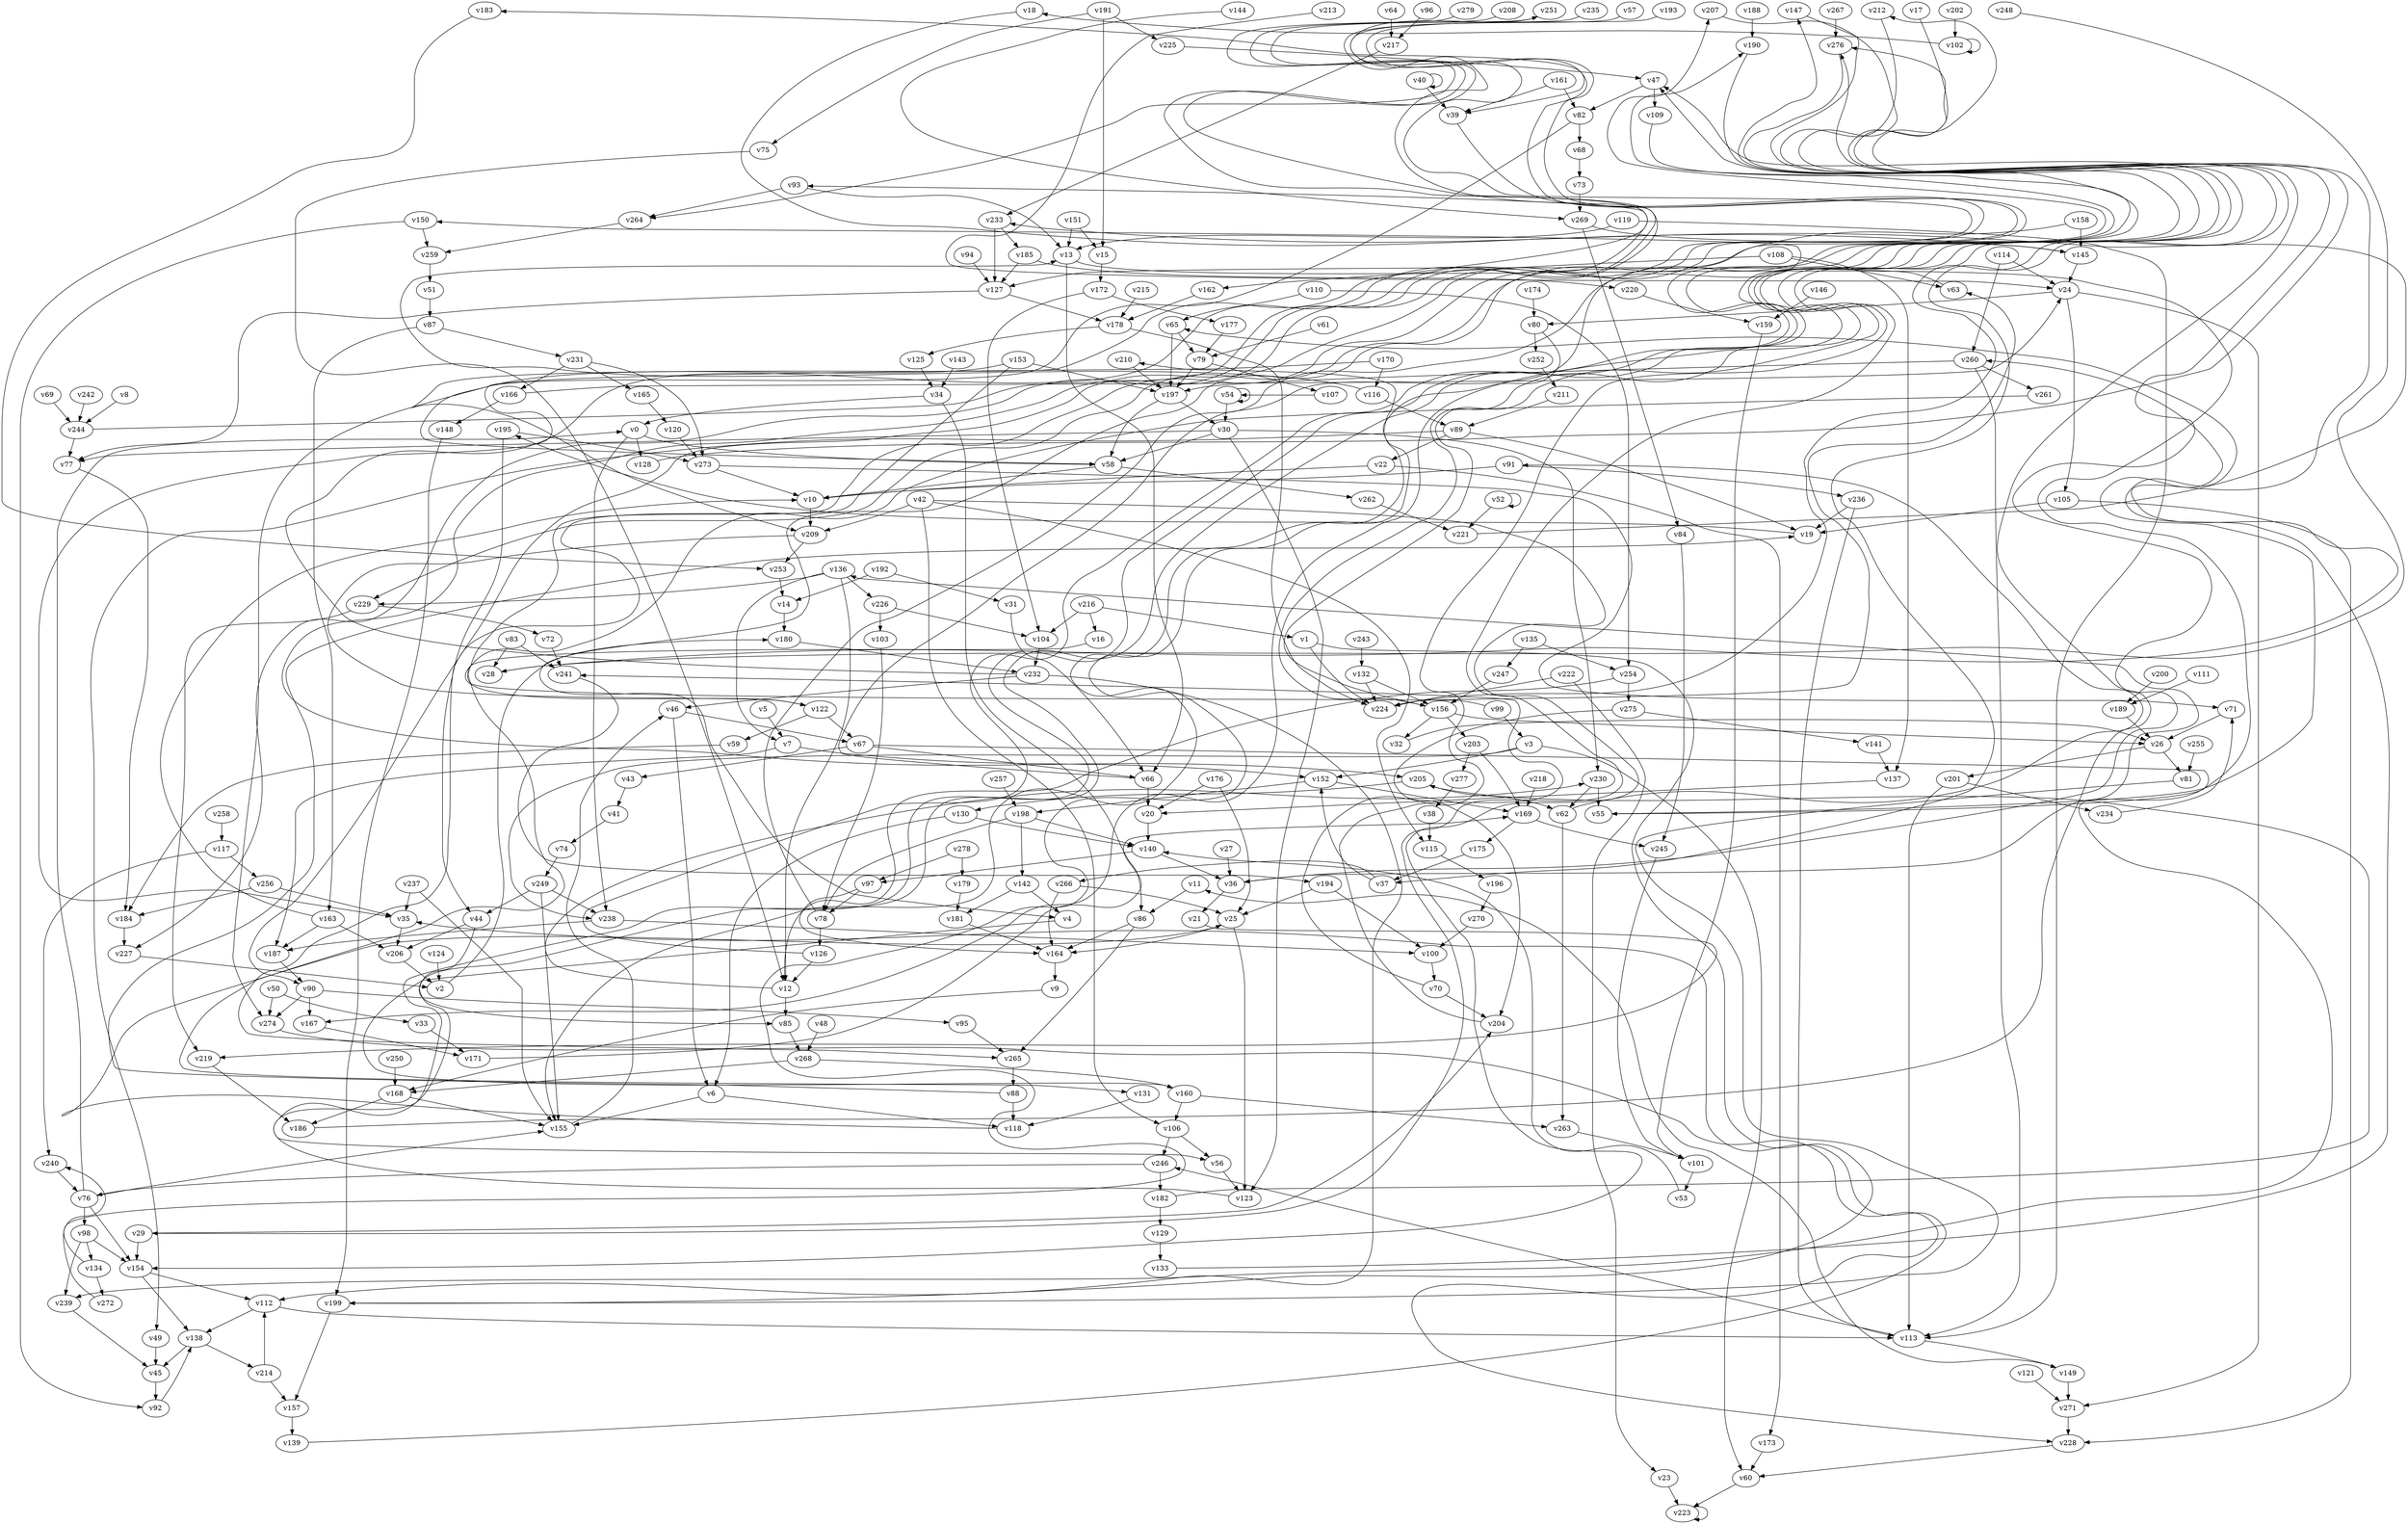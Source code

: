 // Benchmark game 417 - 280 vertices
// time_bound: 134
// targets: v3
digraph G {
    v0 [name="v0", player=0];
    v1 [name="v1", player=1];
    v2 [name="v2", player=1];
    v3 [name="v3", player=1, target=1];
    v4 [name="v4", player=1];
    v5 [name="v5", player=0];
    v6 [name="v6", player=0];
    v7 [name="v7", player=0];
    v8 [name="v8", player=1];
    v9 [name="v9", player=1];
    v10 [name="v10", player=0];
    v11 [name="v11", player=0];
    v12 [name="v12", player=0];
    v13 [name="v13", player=1];
    v14 [name="v14", player=1];
    v15 [name="v15", player=1];
    v16 [name="v16", player=1];
    v17 [name="v17", player=0];
    v18 [name="v18", player=1];
    v19 [name="v19", player=0];
    v20 [name="v20", player=0];
    v21 [name="v21", player=1];
    v22 [name="v22", player=0];
    v23 [name="v23", player=0];
    v24 [name="v24", player=0];
    v25 [name="v25", player=1];
    v26 [name="v26", player=0];
    v27 [name="v27", player=1];
    v28 [name="v28", player=0];
    v29 [name="v29", player=0];
    v30 [name="v30", player=0];
    v31 [name="v31", player=1];
    v32 [name="v32", player=1];
    v33 [name="v33", player=0];
    v34 [name="v34", player=0];
    v35 [name="v35", player=1];
    v36 [name="v36", player=0];
    v37 [name="v37", player=1];
    v38 [name="v38", player=0];
    v39 [name="v39", player=1];
    v40 [name="v40", player=0];
    v41 [name="v41", player=0];
    v42 [name="v42", player=0];
    v43 [name="v43", player=1];
    v44 [name="v44", player=1];
    v45 [name="v45", player=1];
    v46 [name="v46", player=0];
    v47 [name="v47", player=1];
    v48 [name="v48", player=0];
    v49 [name="v49", player=0];
    v50 [name="v50", player=1];
    v51 [name="v51", player=0];
    v52 [name="v52", player=0];
    v53 [name="v53", player=0];
    v54 [name="v54", player=0];
    v55 [name="v55", player=0];
    v56 [name="v56", player=1];
    v57 [name="v57", player=0];
    v58 [name="v58", player=0];
    v59 [name="v59", player=1];
    v60 [name="v60", player=0];
    v61 [name="v61", player=0];
    v62 [name="v62", player=0];
    v63 [name="v63", player=0];
    v64 [name="v64", player=0];
    v65 [name="v65", player=0];
    v66 [name="v66", player=1];
    v67 [name="v67", player=0];
    v68 [name="v68", player=1];
    v69 [name="v69", player=0];
    v70 [name="v70", player=1];
    v71 [name="v71", player=1];
    v72 [name="v72", player=0];
    v73 [name="v73", player=1];
    v74 [name="v74", player=1];
    v75 [name="v75", player=0];
    v76 [name="v76", player=1];
    v77 [name="v77", player=1];
    v78 [name="v78", player=0];
    v79 [name="v79", player=0];
    v80 [name="v80", player=0];
    v81 [name="v81", player=1];
    v82 [name="v82", player=1];
    v83 [name="v83", player=0];
    v84 [name="v84", player=0];
    v85 [name="v85", player=1];
    v86 [name="v86", player=1];
    v87 [name="v87", player=0];
    v88 [name="v88", player=0];
    v89 [name="v89", player=1];
    v90 [name="v90", player=1];
    v91 [name="v91", player=0];
    v92 [name="v92", player=1];
    v93 [name="v93", player=0];
    v94 [name="v94", player=1];
    v95 [name="v95", player=1];
    v96 [name="v96", player=1];
    v97 [name="v97", player=1];
    v98 [name="v98", player=1];
    v99 [name="v99", player=1];
    v100 [name="v100", player=1];
    v101 [name="v101", player=1];
    v102 [name="v102", player=1];
    v103 [name="v103", player=1];
    v104 [name="v104", player=0];
    v105 [name="v105", player=1];
    v106 [name="v106", player=0];
    v107 [name="v107", player=0];
    v108 [name="v108", player=0];
    v109 [name="v109", player=1];
    v110 [name="v110", player=0];
    v111 [name="v111", player=0];
    v112 [name="v112", player=1];
    v113 [name="v113", player=1];
    v114 [name="v114", player=1];
    v115 [name="v115", player=1];
    v116 [name="v116", player=0];
    v117 [name="v117", player=1];
    v118 [name="v118", player=1];
    v119 [name="v119", player=0];
    v120 [name="v120", player=0];
    v121 [name="v121", player=1];
    v122 [name="v122", player=0];
    v123 [name="v123", player=1];
    v124 [name="v124", player=1];
    v125 [name="v125", player=0];
    v126 [name="v126", player=1];
    v127 [name="v127", player=0];
    v128 [name="v128", player=0];
    v129 [name="v129", player=0];
    v130 [name="v130", player=0];
    v131 [name="v131", player=1];
    v132 [name="v132", player=0];
    v133 [name="v133", player=0];
    v134 [name="v134", player=0];
    v135 [name="v135", player=0];
    v136 [name="v136", player=1];
    v137 [name="v137", player=0];
    v138 [name="v138", player=0];
    v139 [name="v139", player=1];
    v140 [name="v140", player=0];
    v141 [name="v141", player=0];
    v142 [name="v142", player=0];
    v143 [name="v143", player=0];
    v144 [name="v144", player=0];
    v145 [name="v145", player=0];
    v146 [name="v146", player=0];
    v147 [name="v147", player=0];
    v148 [name="v148", player=0];
    v149 [name="v149", player=1];
    v150 [name="v150", player=1];
    v151 [name="v151", player=1];
    v152 [name="v152", player=0];
    v153 [name="v153", player=0];
    v154 [name="v154", player=1];
    v155 [name="v155", player=0];
    v156 [name="v156", player=1];
    v157 [name="v157", player=1];
    v158 [name="v158", player=0];
    v159 [name="v159", player=0];
    v160 [name="v160", player=0];
    v161 [name="v161", player=1];
    v162 [name="v162", player=0];
    v163 [name="v163", player=0];
    v164 [name="v164", player=0];
    v165 [name="v165", player=1];
    v166 [name="v166", player=1];
    v167 [name="v167", player=1];
    v168 [name="v168", player=0];
    v169 [name="v169", player=0];
    v170 [name="v170", player=0];
    v171 [name="v171", player=0];
    v172 [name="v172", player=0];
    v173 [name="v173", player=1];
    v174 [name="v174", player=0];
    v175 [name="v175", player=1];
    v176 [name="v176", player=1];
    v177 [name="v177", player=1];
    v178 [name="v178", player=1];
    v179 [name="v179", player=0];
    v180 [name="v180", player=0];
    v181 [name="v181", player=0];
    v182 [name="v182", player=0];
    v183 [name="v183", player=1];
    v184 [name="v184", player=1];
    v185 [name="v185", player=0];
    v186 [name="v186", player=0];
    v187 [name="v187", player=0];
    v188 [name="v188", player=0];
    v189 [name="v189", player=1];
    v190 [name="v190", player=1];
    v191 [name="v191", player=1];
    v192 [name="v192", player=1];
    v193 [name="v193", player=1];
    v194 [name="v194", player=0];
    v195 [name="v195", player=0];
    v196 [name="v196", player=0];
    v197 [name="v197", player=0];
    v198 [name="v198", player=0];
    v199 [name="v199", player=0];
    v200 [name="v200", player=1];
    v201 [name="v201", player=1];
    v202 [name="v202", player=0];
    v203 [name="v203", player=0];
    v204 [name="v204", player=0];
    v205 [name="v205", player=0];
    v206 [name="v206", player=0];
    v207 [name="v207", player=0];
    v208 [name="v208", player=0];
    v209 [name="v209", player=1];
    v210 [name="v210", player=0];
    v211 [name="v211", player=0];
    v212 [name="v212", player=1];
    v213 [name="v213", player=1];
    v214 [name="v214", player=0];
    v215 [name="v215", player=1];
    v216 [name="v216", player=0];
    v217 [name="v217", player=0];
    v218 [name="v218", player=1];
    v219 [name="v219", player=1];
    v220 [name="v220", player=1];
    v221 [name="v221", player=1];
    v222 [name="v222", player=0];
    v223 [name="v223", player=0];
    v224 [name="v224", player=1];
    v225 [name="v225", player=1];
    v226 [name="v226", player=1];
    v227 [name="v227", player=0];
    v228 [name="v228", player=1];
    v229 [name="v229", player=0];
    v230 [name="v230", player=1];
    v231 [name="v231", player=0];
    v232 [name="v232", player=1];
    v233 [name="v233", player=1];
    v234 [name="v234", player=1];
    v235 [name="v235", player=1];
    v236 [name="v236", player=0];
    v237 [name="v237", player=0];
    v238 [name="v238", player=0];
    v239 [name="v239", player=0];
    v240 [name="v240", player=1];
    v241 [name="v241", player=0];
    v242 [name="v242", player=0];
    v243 [name="v243", player=1];
    v244 [name="v244", player=1];
    v245 [name="v245", player=0];
    v246 [name="v246", player=0];
    v247 [name="v247", player=1];
    v248 [name="v248", player=0];
    v249 [name="v249", player=0];
    v250 [name="v250", player=0];
    v251 [name="v251", player=0];
    v252 [name="v252", player=1];
    v253 [name="v253", player=0];
    v254 [name="v254", player=0];
    v255 [name="v255", player=0];
    v256 [name="v256", player=0];
    v257 [name="v257", player=1];
    v258 [name="v258", player=0];
    v259 [name="v259", player=0];
    v260 [name="v260", player=1];
    v261 [name="v261", player=1];
    v262 [name="v262", player=1];
    v263 [name="v263", player=1];
    v264 [name="v264", player=0];
    v265 [name="v265", player=0];
    v266 [name="v266", player=0];
    v267 [name="v267", player=0];
    v268 [name="v268", player=1];
    v269 [name="v269", player=0];
    v270 [name="v270", player=0];
    v271 [name="v271", player=0];
    v272 [name="v272", player=1];
    v273 [name="v273", player=0];
    v274 [name="v274", player=1];
    v275 [name="v275", player=0];
    v276 [name="v276", player=1];
    v277 [name="v277", player=0];
    v278 [name="v278", player=1];
    v279 [name="v279", player=1];

    v0 -> v58;
    v1 -> v199 [constraint="t >= 1"];
    v2 -> v180;
    v3 -> v238 [constraint="t mod 4 == 3"];
    v4 -> v160 [constraint="t < 11"];
    v5 -> v7;
    v6 -> v118;
    v7 -> v152;
    v8 -> v244;
    v9 -> v168 [constraint="t mod 4 == 3"];
    v10 -> v209;
    v11 -> v86;
    v12 -> v230 [constraint="t >= 4"];
    v13 -> v239 [constraint="t mod 5 == 2"];
    v14 -> v180;
    v15 -> v172;
    v16 -> v122 [constraint="t mod 5 == 0"];
    v17 -> v36 [constraint="t mod 4 == 0"];
    v18 -> v145 [constraint="t < 13"];
    v19 -> v195 [constraint="t < 14"];
    v20 -> v140;
    v21 -> v219 [constraint="t mod 3 == 1"];
    v22 -> v10;
    v23 -> v223;
    v24 -> v271;
    v25 -> v123;
    v26 -> v201;
    v27 -> v36;
    v28 -> v212 [constraint="t mod 4 == 3"];
    v29 -> v204 [constraint="t >= 3"];
    v30 -> v230;
    v31 -> v66;
    v32 -> v26 [constraint="t < 5"];
    v33 -> v171;
    v34 -> v0;
    v35 -> v206;
    v36 -> v136 [constraint="t >= 5"];
    v37 -> v266 [constraint="t mod 4 == 0"];
    v38 -> v115;
    v39 -> v90 [constraint="t mod 3 == 1"];
    v40 -> v40;
    v41 -> v74;
    v42 -> v154 [constraint="t mod 4 == 1"];
    v43 -> v41;
    v44 -> v85 [constraint="t >= 5"];
    v45 -> v92;
    v46 -> v67;
    v47 -> v109;
    v48 -> v268;
    v49 -> v45;
    v50 -> v33;
    v51 -> v87;
    v52 -> v221;
    v53 -> v140;
    v54 -> v54;
    v55 -> v260 [constraint="t >= 2"];
    v56 -> v123;
    v57 -> v205 [constraint="t < 13"];
    v58 -> v10;
    v59 -> v184 [constraint="t < 14"];
    v60 -> v223;
    v61 -> v79;
    v62 -> v91 [constraint="t mod 4 == 2"];
    v63 -> v127 [constraint="t < 12"];
    v64 -> v217;
    v65 -> v197;
    v66 -> v150 [constraint="t mod 2 == 1"];
    v67 -> v55 [constraint="t mod 2 == 1"];
    v68 -> v73;
    v69 -> v244;
    v70 -> v47 [constraint="t < 12"];
    v71 -> v26;
    v72 -> v241;
    v73 -> v269;
    v74 -> v249;
    v75 -> v12;
    v76 -> v155 [constraint="t >= 1"];
    v77 -> v184;
    v78 -> v207 [constraint="t < 8"];
    v79 -> v107;
    v80 -> v155 [constraint="t < 7"];
    v81 -> v199 [constraint="t < 14"];
    v82 -> v58 [constraint="t mod 2 == 1"];
    v83 -> v241;
    v84 -> v245;
    v85 -> v268;
    v86 -> v164;
    v87 -> v163;
    v88 -> v19 [constraint="t >= 2"];
    v89 -> v22;
    v90 -> v167;
    v91 -> v10;
    v92 -> v138;
    v93 -> v264;
    v94 -> v127;
    v95 -> v265;
    v96 -> v217 [constraint="t >= 5"];
    v97 -> v164 [constraint="t < 13"];
    v98 -> v134;
    v99 -> v183 [constraint="t >= 1"];
    v100 -> v70;
    v101 -> v53;
    v102 -> v18 [constraint="t < 8"];
    v103 -> v78;
    v104 -> v232;
    v105 -> v228;
    v106 -> v56;
    v107 -> v54 [constraint="t < 12"];
    v108 -> v162;
    v109 -> v56 [constraint="t < 13"];
    v110 -> v65;
    v111 -> v189;
    v112 -> v138;
    v113 -> v246;
    v114 -> v260;
    v115 -> v196;
    v116 -> v13 [constraint="t < 8"];
    v117 -> v256;
    v118 -> v25 [constraint="t < 9"];
    v119 -> v13;
    v120 -> v273;
    v121 -> v271;
    v122 -> v67;
    v123 -> v47 [constraint="t >= 3"];
    v124 -> v2;
    v125 -> v34;
    v126 -> v190 [constraint="t mod 4 == 0"];
    v127 -> v178;
    v128 -> v276 [constraint="t < 11"];
    v129 -> v133;
    v130 -> v6;
    v131 -> v118;
    v132 -> v224;
    v133 -> v65 [constraint="t mod 5 == 0"];
    v134 -> v240 [constraint="t mod 2 == 0"];
    v135 -> v254;
    v136 -> v226;
    v137 -> v20 [constraint="t mod 2 == 1"];
    v138 -> v45;
    v139 -> v35 [constraint="t mod 3 == 0"];
    v140 -> v36;
    v141 -> v137;
    v142 -> v181;
    v143 -> v34;
    v144 -> v269 [constraint="t >= 3"];
    v145 -> v24;
    v146 -> v159;
    v147 -> v29 [constraint="t < 13"];
    v148 -> v199;
    v149 -> v11 [constraint="t < 12"];
    v150 -> v92;
    v151 -> v15;
    v152 -> v169;
    v153 -> v265 [constraint="t < 10"];
    v154 -> v112;
    v155 -> v46;
    v156 -> v147 [constraint="t < 15"];
    v157 -> v139;
    v158 -> v229 [constraint="t < 8"];
    v159 -> v101;
    v160 -> v106;
    v161 -> v82;
    v162 -> v178;
    v163 -> v10 [constraint="t mod 5 == 3"];
    v164 -> v9;
    v165 -> v120;
    v166 -> v24 [constraint="t >= 3"];
    v167 -> v171 [constraint="t mod 4 == 3"];
    v168 -> v155;
    v169 -> v245;
    v170 -> v35 [constraint="t < 15"];
    v171 -> v169 [constraint="t >= 4"];
    v172 -> v177;
    v173 -> v60;
    v174 -> v80;
    v175 -> v37;
    v176 -> v25;
    v177 -> v79;
    v178 -> v125;
    v179 -> v181;
    v180 -> v232;
    v181 -> v164;
    v182 -> v205 [constraint="t < 13"];
    v183 -> v253 [constraint="t >= 3"];
    v184 -> v227;
    v185 -> v220;
    v186 -> v276 [constraint="t mod 3 == 1"];
    v187 -> v90;
    v188 -> v190;
    v189 -> v26;
    v190 -> v167 [constraint="t >= 1"];
    v191 -> v225;
    v192 -> v31;
    v193 -> v4 [constraint="t mod 4 == 2"];
    v194 -> v25;
    v195 -> v44;
    v196 -> v270;
    v197 -> v30;
    v198 -> v140;
    v199 -> v157;
    v200 -> v189;
    v201 -> v113;
    v202 -> v102;
    v203 -> v169;
    v204 -> v241 [constraint="t < 14"];
    v205 -> v62;
    v206 -> v2;
    v207 -> v37 [constraint="t >= 5"];
    v208 -> v209 [constraint="t mod 4 == 0"];
    v209 -> v122 [constraint="t >= 1"];
    v210 -> v197;
    v211 -> v89;
    v212 -> v224 [constraint="t mod 3 == 1"];
    v213 -> v24 [constraint="t >= 4"];
    v214 -> v112;
    v215 -> v178;
    v216 -> v104;
    v217 -> v233 [constraint="t < 14"];
    v218 -> v169;
    v219 -> v186;
    v220 -> v159;
    v221 -> v233 [constraint="t < 10"];
    v222 -> v224;
    v223 -> v223 [constraint="t mod 5 == 4"];
    v224 -> v63 [constraint="t mod 2 == 0"];
    v225 -> v47;
    v226 -> v103;
    v227 -> v2 [constraint="t mod 5 == 4"];
    v228 -> v60;
    v229 -> v219;
    v230 -> v55;
    v231 -> v165;
    v232 -> v251 [constraint="t >= 5"];
    v233 -> v127;
    v234 -> v71 [constraint="t < 13"];
    v235 -> v227 [constraint="t mod 3 == 0"];
    v236 -> v113;
    v237 -> v35;
    v238 -> v187;
    v239 -> v45;
    v240 -> v76;
    v241 -> v194 [constraint="t mod 5 == 3"];
    v242 -> v244;
    v243 -> v132;
    v244 -> v93 [constraint="t >= 2"];
    v245 -> v101;
    v246 -> v76;
    v247 -> v156;
    v248 -> v28 [constraint="t mod 5 == 1"];
    v249 -> v155;
    v250 -> v168;
    v251 -> v39 [constraint="t mod 2 == 0"];
    v252 -> v211;
    v253 -> v14;
    v254 -> v12 [constraint="t < 11"];
    v255 -> v81;
    v256 -> v184;
    v257 -> v198;
    v258 -> v117;
    v259 -> v51;
    v260 -> v113;
    v261 -> v131 [constraint="t < 5"];
    v262 -> v221;
    v263 -> v101;
    v264 -> v259;
    v265 -> v88;
    v266 -> v25;
    v267 -> v276;
    v268 -> v168;
    v269 -> v145;
    v270 -> v100;
    v271 -> v228;
    v272 -> v210 [constraint="t < 8"];
    v273 -> v71 [constraint="t mod 4 == 3"];
    v274 -> v228 [constraint="t < 9"];
    v275 -> v141;
    v276 -> v156 [constraint="t >= 3"];
    v277 -> v38;
    v278 -> v97;
    v279 -> v264 [constraint="t mod 5 == 1"];
    v102 -> v102;
    v229 -> v72;
    v26 -> v81;
    v156 -> v203;
    v214 -> v157;
    v40 -> v39;
    v197 -> v58;
    v254 -> v275;
    v82 -> v68;
    v232 -> v46;
    v87 -> v231;
    v122 -> v59;
    v113 -> v149;
    v108 -> v63;
    v222 -> v23;
    v46 -> v6;
    v0 -> v128;
    v238 -> v100;
    v158 -> v145;
    v0 -> v238;
    v149 -> v271;
    v3 -> v60;
    v168 -> v186;
    v127 -> v77;
    v260 -> v261;
    v50 -> v274;
    v192 -> v14;
    v110 -> v254;
    v161 -> v39;
    v6 -> v155;
    v126 -> v12;
    v185 -> v127;
    v237 -> v155;
    v178 -> v224;
    v42 -> v106;
    v231 -> v166;
    v30 -> v58;
    v30 -> v77;
    v67 -> v43;
    v44 -> v206;
    v136 -> v12;
    v86 -> v265;
    v66 -> v20;
    v269 -> v84;
    v275 -> v204;
    v209 -> v253;
    v83 -> v28;
    v191 -> v75;
    v160 -> v263;
    v135 -> v247;
    v130 -> v140;
    v1 -> v224;
    v29 -> v154;
    v117 -> v240;
    v216 -> v1;
    v47 -> v82;
    v182 -> v129;
    v163 -> v206;
    v246 -> v182;
    v172 -> v104;
    v249 -> v238;
    v54 -> v30;
    v230 -> v62;
    v201 -> v234;
    v112 -> v113;
    v91 -> v236;
    v13 -> v66;
    v195 -> v273;
    v97 -> v78;
    v24 -> v80;
    v140 -> v97;
    v152 -> v198;
    v156 -> v26;
    v76 -> v0;
    v22 -> v173;
    v67 -> v66;
    v24 -> v105;
    v76 -> v98;
    v132 -> v156;
    v119 -> v113;
    v256 -> v35;
    v236 -> v19;
    v260 -> v197;
    v42 -> v209;
    v52 -> v52;
    v153 -> v197;
    v30 -> v123;
    v78 -> v126;
    v3 -> v152;
    v249 -> v44;
    v163 -> v187;
    v134 -> v272;
    v142 -> v4;
    v98 -> v239;
    v138 -> v214;
    v205 -> v130;
    v65 -> v79;
    v198 -> v78;
    v36 -> v21;
    v37 -> v152;
    v203 -> v277;
    v136 -> v229;
    v42 -> v115;
    v79 -> v197;
    v273 -> v10;
    v191 -> v15;
    v25 -> v164;
    v198 -> v142;
    v105 -> v19;
    v244 -> v77;
    v108 -> v137;
    v169 -> v175;
    v80 -> v252;
    v106 -> v246;
    v93 -> v13;
    v62 -> v263;
    v268 -> v160;
    v136 -> v7;
    v90 -> v95;
    v76 -> v154;
    v7 -> v187;
    v89 -> v19;
    v170 -> v116;
    v98 -> v154;
    v99 -> v3;
    v114 -> v24;
    v153 -> v274;
    v216 -> v16;
    v88 -> v118;
    v278 -> v179;
    v194 -> v100;
    v70 -> v204;
    v116 -> v89;
    v266 -> v164;
    v176 -> v20;
    v156 -> v32;
    v166 -> v148;
    v150 -> v259;
    v233 -> v185;
    v232 -> v112;
    v151 -> v13;
    v34 -> v86;
    v90 -> v274;
    v226 -> v104;
    v12 -> v85;
    v58 -> v262;
    v89 -> v49;
    v154 -> v138;
    v231 -> v273;
}
